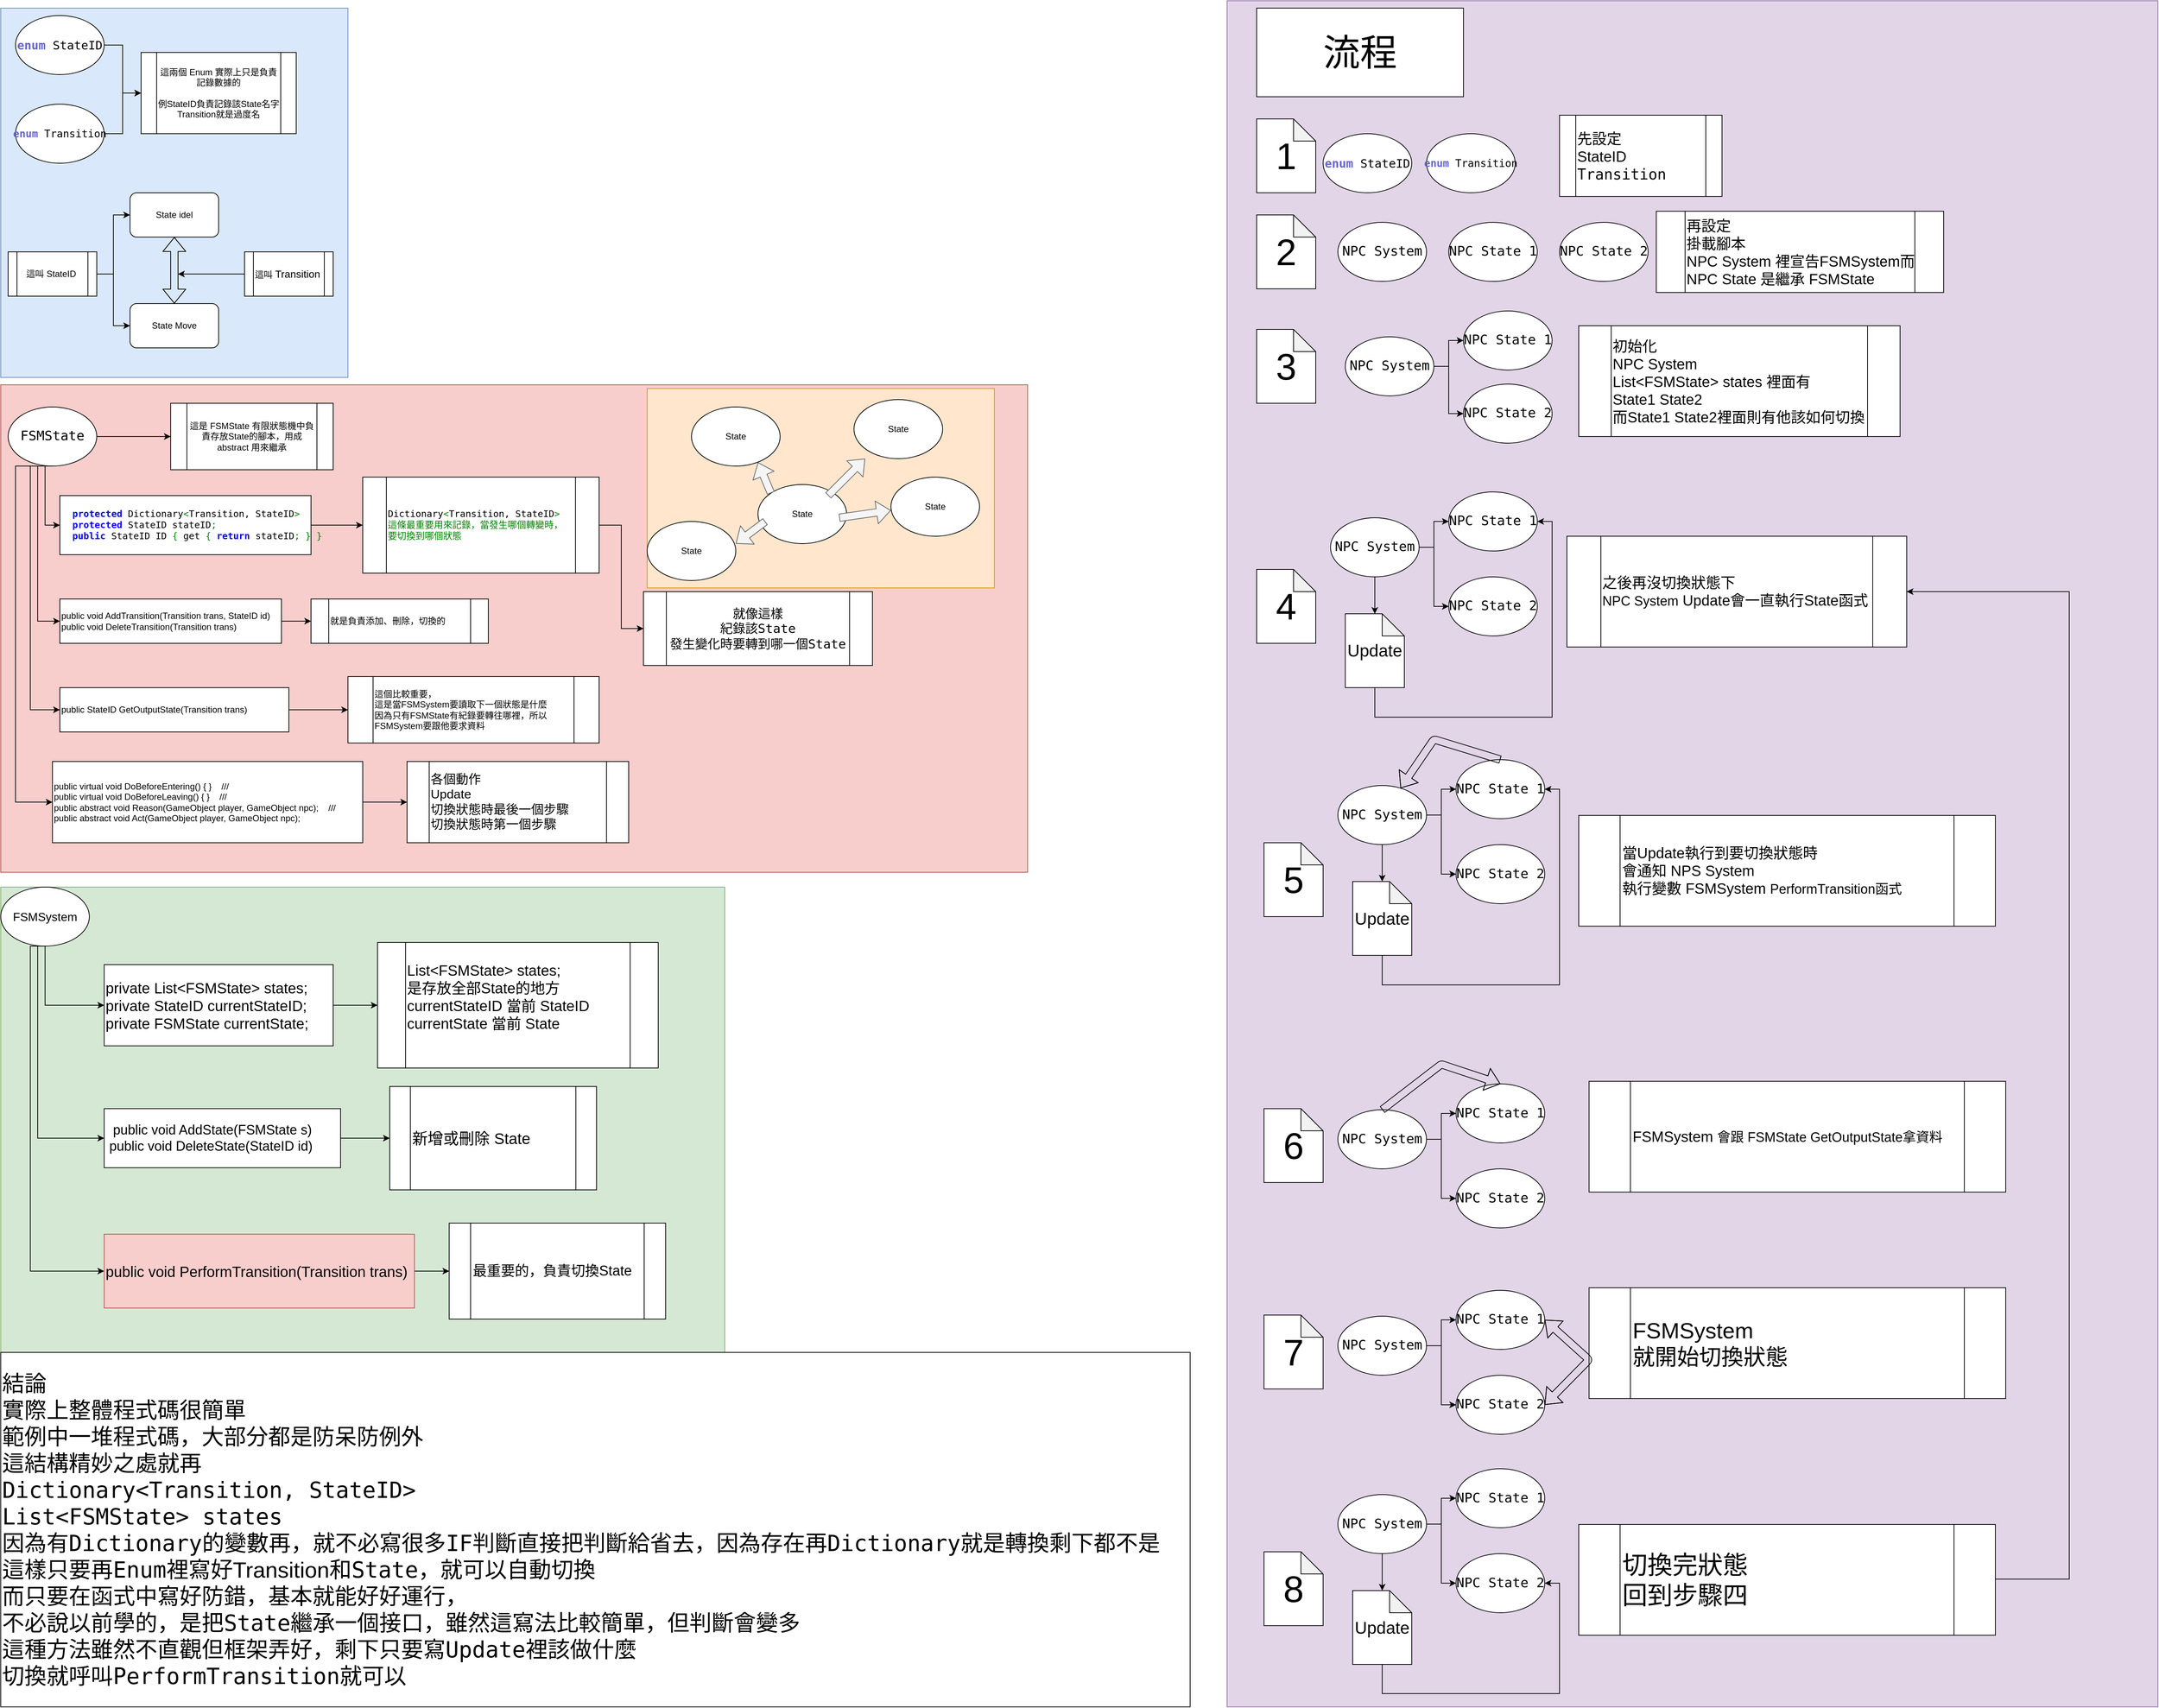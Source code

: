 <mxfile version="10.9.8" type="device"><diagram id="jbn9RrR5aguNaY04H3-D" name="第1頁"><mxGraphModel dx="1692" dy="1116" grid="1" gridSize="10" guides="1" tooltips="1" connect="1" arrows="1" fold="1" page="1" pageScale="1" pageWidth="827" pageHeight="1169" math="0" shadow="0"><root><mxCell id="0"/><mxCell id="1" parent="0"/><mxCell id="qD9qaf1C14aDk8EgQYct-178" value="" style="rounded=0;whiteSpace=wrap;html=1;align=left;fillColor=#e1d5e7;strokeColor=#9673a6;" vertex="1" parent="1"><mxGeometry x="1680" y="10" width="1260" height="2310" as="geometry"/></mxCell><mxCell id="qD9qaf1C14aDk8EgQYct-83" value="" style="rounded=0;whiteSpace=wrap;html=1;align=left;fillColor=#d5e8d4;strokeColor=#82b366;" vertex="1" parent="1"><mxGeometry x="20" y="1210" width="980" height="630" as="geometry"/></mxCell><mxCell id="qD9qaf1C14aDk8EgQYct-67" value="" style="rounded=0;whiteSpace=wrap;html=1;align=left;fillColor=#f8cecc;strokeColor=#b85450;" vertex="1" parent="1"><mxGeometry x="20" y="530" width="1390" height="660" as="geometry"/></mxCell><mxCell id="qD9qaf1C14aDk8EgQYct-40" value="" style="rounded=0;whiteSpace=wrap;html=1;align=left;fillColor=#ffe6cc;strokeColor=#d79b00;" vertex="1" parent="1"><mxGeometry x="895" y="535" width="470" height="270" as="geometry"/></mxCell><mxCell id="qD9qaf1C14aDk8EgQYct-23" value="" style="rounded=0;whiteSpace=wrap;html=1;fillColor=#dae8fc;strokeColor=#6c8ebf;" vertex="1" parent="1"><mxGeometry x="20" y="20" width="470" height="500" as="geometry"/></mxCell><mxCell id="qD9qaf1C14aDk8EgQYct-7" style="edgeStyle=orthogonalEdgeStyle;rounded=0;orthogonalLoop=1;jettySize=auto;html=1;entryX=0;entryY=0.5;entryDx=0;entryDy=0;" edge="1" parent="1" source="qD9qaf1C14aDk8EgQYct-2" target="qD9qaf1C14aDk8EgQYct-6"><mxGeometry relative="1" as="geometry"/></mxCell><mxCell id="qD9qaf1C14aDk8EgQYct-2" value="&lt;pre class=&quot;de1&quot; style=&quot;font-stretch: normal ; font-size: 16px ; line-height: 1.2em ; padding: 0px ; border: 0px none white ; background: none ; margin-top: 0px ; margin-bottom: 0px ; vertical-align: top&quot;&gt;&lt;span class=&quot;kw4&quot; style=&quot;color: rgb(102 , 102 , 204) ; font-weight: bold&quot;&gt;enum&lt;/span&gt; StateID&lt;/pre&gt;" style="ellipse;whiteSpace=wrap;html=1;" vertex="1" parent="1"><mxGeometry x="40" y="30" width="120" height="80" as="geometry"/></mxCell><mxCell id="qD9qaf1C14aDk8EgQYct-8" style="edgeStyle=orthogonalEdgeStyle;rounded=0;orthogonalLoop=1;jettySize=auto;html=1;exitX=1;exitY=0.5;exitDx=0;exitDy=0;" edge="1" parent="1" source="qD9qaf1C14aDk8EgQYct-5" target="qD9qaf1C14aDk8EgQYct-6"><mxGeometry relative="1" as="geometry"/></mxCell><mxCell id="qD9qaf1C14aDk8EgQYct-5" value="&lt;pre class=&quot;de1&quot; style=&quot;font-stretch: normal ; font-size: 14px ; line-height: 1.2em ; padding: 0px ; border: 0px none white ; background: none ; margin-top: 0px ; margin-bottom: 0px ; vertical-align: top&quot;&gt;&lt;span class=&quot;kw4&quot; style=&quot;color: rgb(102 , 102 , 204) ; font-weight: bold&quot;&gt;enum&lt;/span&gt; Transition&lt;/pre&gt;" style="ellipse;whiteSpace=wrap;html=1;" vertex="1" parent="1"><mxGeometry x="40" y="150" width="120" height="80" as="geometry"/></mxCell><mxCell id="qD9qaf1C14aDk8EgQYct-6" value="&lt;p style=&quot;margin: 0px&quot;&gt;這兩個 Enum 實際上只是負責記錄數據的&lt;/p&gt;&lt;br/&gt;&lt;p style=&quot;margin: 0px&quot;&gt;例StateID負責記錄該State名字 Transition就是過度名&lt;/p&gt;" style="shape=process;whiteSpace=wrap;html=1;backgroundOutline=1;" vertex="1" parent="1"><mxGeometry x="210" y="80" width="210" height="110" as="geometry"/></mxCell><mxCell id="qD9qaf1C14aDk8EgQYct-10" value="State idel" style="rounded=1;whiteSpace=wrap;html=1;" vertex="1" parent="1"><mxGeometry x="195" y="270" width="120" height="60" as="geometry"/></mxCell><mxCell id="qD9qaf1C14aDk8EgQYct-11" value="State Move" style="rounded=1;whiteSpace=wrap;html=1;" vertex="1" parent="1"><mxGeometry x="195" y="420" width="120" height="60" as="geometry"/></mxCell><mxCell id="qD9qaf1C14aDk8EgQYct-17" style="edgeStyle=orthogonalEdgeStyle;rounded=0;orthogonalLoop=1;jettySize=auto;html=1;exitX=1;exitY=0.5;exitDx=0;exitDy=0;entryX=0;entryY=0.5;entryDx=0;entryDy=0;" edge="1" parent="1" source="qD9qaf1C14aDk8EgQYct-14" target="qD9qaf1C14aDk8EgQYct-10"><mxGeometry relative="1" as="geometry"/></mxCell><mxCell id="qD9qaf1C14aDk8EgQYct-18" style="edgeStyle=orthogonalEdgeStyle;rounded=0;orthogonalLoop=1;jettySize=auto;html=1;exitX=1;exitY=0.5;exitDx=0;exitDy=0;entryX=0;entryY=0.5;entryDx=0;entryDy=0;" edge="1" parent="1" source="qD9qaf1C14aDk8EgQYct-14" target="qD9qaf1C14aDk8EgQYct-11"><mxGeometry relative="1" as="geometry"/></mxCell><mxCell id="qD9qaf1C14aDk8EgQYct-14" value="這叫 StateID&amp;nbsp;" style="shape=process;whiteSpace=wrap;html=1;backgroundOutline=1;" vertex="1" parent="1"><mxGeometry x="30" y="350" width="120" height="60" as="geometry"/></mxCell><mxCell id="qD9qaf1C14aDk8EgQYct-15" value="" style="shape=flexArrow;endArrow=classic;startArrow=classic;html=1;entryX=0.5;entryY=1;entryDx=0;entryDy=0;" edge="1" parent="1" source="qD9qaf1C14aDk8EgQYct-11" target="qD9qaf1C14aDk8EgQYct-10"><mxGeometry width="50" height="50" relative="1" as="geometry"><mxPoint x="40" y="550" as="sourcePoint"/><mxPoint x="90" y="500" as="targetPoint"/></mxGeometry></mxCell><mxCell id="qD9qaf1C14aDk8EgQYct-20" style="edgeStyle=orthogonalEdgeStyle;rounded=0;orthogonalLoop=1;jettySize=auto;html=1;exitX=0;exitY=0.5;exitDx=0;exitDy=0;" edge="1" parent="1" source="qD9qaf1C14aDk8EgQYct-19"><mxGeometry relative="1" as="geometry"><mxPoint x="260" y="380" as="targetPoint"/></mxGeometry></mxCell><mxCell id="qD9qaf1C14aDk8EgQYct-19" value="這叫&amp;nbsp;&lt;span style=&quot;font-size: 14px&quot;&gt;Transition&lt;/span&gt;&lt;span&gt;&amp;nbsp;&lt;/span&gt;" style="shape=process;whiteSpace=wrap;html=1;backgroundOutline=1;" vertex="1" parent="1"><mxGeometry x="350" y="350" width="120" height="60" as="geometry"/></mxCell><mxCell id="qD9qaf1C14aDk8EgQYct-25" style="edgeStyle=orthogonalEdgeStyle;rounded=0;orthogonalLoop=1;jettySize=auto;html=1;exitX=1;exitY=0.5;exitDx=0;exitDy=0;entryX=0;entryY=0.5;entryDx=0;entryDy=0;" edge="1" parent="1" source="qD9qaf1C14aDk8EgQYct-22" target="qD9qaf1C14aDk8EgQYct-24"><mxGeometry relative="1" as="geometry"/></mxCell><mxCell id="qD9qaf1C14aDk8EgQYct-29" style="edgeStyle=orthogonalEdgeStyle;rounded=0;orthogonalLoop=1;jettySize=auto;html=1;exitX=0.5;exitY=1;exitDx=0;exitDy=0;entryX=0;entryY=0.5;entryDx=0;entryDy=0;" edge="1" parent="1" source="qD9qaf1C14aDk8EgQYct-22" target="qD9qaf1C14aDk8EgQYct-27"><mxGeometry relative="1" as="geometry"><Array as="points"><mxPoint x="80" y="640"/><mxPoint x="80" y="720"/></Array></mxGeometry></mxCell><mxCell id="qD9qaf1C14aDk8EgQYct-52" style="edgeStyle=orthogonalEdgeStyle;rounded=0;orthogonalLoop=1;jettySize=auto;html=1;exitX=0.5;exitY=1;exitDx=0;exitDy=0;entryX=0;entryY=0.5;entryDx=0;entryDy=0;" edge="1" parent="1" source="qD9qaf1C14aDk8EgQYct-22" target="qD9qaf1C14aDk8EgQYct-51"><mxGeometry relative="1" as="geometry"><Array as="points"><mxPoint x="70" y="640"/><mxPoint x="70" y="850"/></Array></mxGeometry></mxCell><mxCell id="qD9qaf1C14aDk8EgQYct-56" style="edgeStyle=orthogonalEdgeStyle;rounded=0;orthogonalLoop=1;jettySize=auto;html=1;exitX=0.5;exitY=1;exitDx=0;exitDy=0;entryX=0;entryY=0.5;entryDx=0;entryDy=0;" edge="1" parent="1" source="qD9qaf1C14aDk8EgQYct-22" target="qD9qaf1C14aDk8EgQYct-55"><mxGeometry relative="1" as="geometry"><Array as="points"><mxPoint x="60" y="640"/><mxPoint x="60" y="970"/></Array></mxGeometry></mxCell><mxCell id="qD9qaf1C14aDk8EgQYct-60" style="edgeStyle=orthogonalEdgeStyle;rounded=0;orthogonalLoop=1;jettySize=auto;html=1;exitX=0.5;exitY=1;exitDx=0;exitDy=0;entryX=0;entryY=0.5;entryDx=0;entryDy=0;" edge="1" parent="1" source="qD9qaf1C14aDk8EgQYct-22" target="qD9qaf1C14aDk8EgQYct-59"><mxGeometry relative="1" as="geometry"><Array as="points"><mxPoint x="40" y="640"/><mxPoint x="40" y="1095"/></Array></mxGeometry></mxCell><mxCell id="qD9qaf1C14aDk8EgQYct-22" value="&lt;pre class=&quot;de1&quot; style=&quot;font-stretch: normal ; line-height: 1.2em ; padding: 0px ; border: 0px none white ; background: none ; margin-top: 0px ; margin-bottom: 0px ; vertical-align: top&quot;&gt;&lt;font style=&quot;font-size: 18px&quot;&gt;FSMState&lt;/font&gt;&lt;/pre&gt;" style="ellipse;whiteSpace=wrap;html=1;" vertex="1" parent="1"><mxGeometry x="30" y="560" width="120" height="80" as="geometry"/></mxCell><mxCell id="qD9qaf1C14aDk8EgQYct-24" value="這是 FSMState 有限狀態機中負責存放State的腳本，用成abstract 用來繼承" style="shape=process;whiteSpace=wrap;html=1;backgroundOutline=1;" vertex="1" parent="1"><mxGeometry x="250" y="555" width="220" height="90" as="geometry"/></mxCell><mxCell id="qD9qaf1C14aDk8EgQYct-33" style="edgeStyle=orthogonalEdgeStyle;rounded=0;orthogonalLoop=1;jettySize=auto;html=1;exitX=1;exitY=0.5;exitDx=0;exitDy=0;entryX=0;entryY=0.5;entryDx=0;entryDy=0;" edge="1" parent="1" source="qD9qaf1C14aDk8EgQYct-27" target="qD9qaf1C14aDk8EgQYct-32"><mxGeometry relative="1" as="geometry"/></mxCell><mxCell id="qD9qaf1C14aDk8EgQYct-27" value="&lt;pre class=&quot;de1&quot; style=&quot;font-stretch: normal ; font-size: 12.48px ; line-height: 1.2em ; padding: 0px ; border: 0px none white ; background: none ; margin-top: 0px ; margin-bottom: 0px ; vertical-align: top&quot;&gt;  &lt;span class=&quot;kw1&quot; style=&quot;color: rgb(6 , 0 , 255) ; font-weight: bold&quot;&gt;protected&lt;/span&gt; Dictionary&lt;span class=&quot;sy0&quot; style=&quot;color: rgb(0 , 128 , 0)&quot;&gt;&amp;lt;&lt;/span&gt;Transition, StateID&lt;span class=&quot;sy0&quot; style=&quot;color: rgb(0 , 128 , 0)&quot;&gt;&amp;gt;&lt;/span&gt;&lt;br&gt;  &lt;span class=&quot;kw1&quot; style=&quot;color: rgb(6 , 0 , 255) ; font-weight: bold&quot;&gt;protected&lt;/span&gt; StateID stateID&lt;span class=&quot;sy0&quot; style=&quot;color: rgb(0 , 128 , 0)&quot;&gt;;&lt;/span&gt;&lt;br&gt;  &lt;span class=&quot;kw1&quot; style=&quot;color: rgb(6 , 0 , 255) ; font-weight: bold&quot;&gt;public&lt;/span&gt; StateID ID &lt;span class=&quot;br0&quot; style=&quot;color: rgb(0 , 128 , 0)&quot;&gt;{&lt;/span&gt; get &lt;span class=&quot;br0&quot; style=&quot;color: rgb(0 , 128 , 0)&quot;&gt;{&lt;/span&gt; &lt;span class=&quot;kw1&quot; style=&quot;color: rgb(6 , 0 , 255) ; font-weight: bold&quot;&gt;return&lt;/span&gt; stateID&lt;span class=&quot;sy0&quot; style=&quot;color: rgb(0 , 128 , 0)&quot;&gt;;&lt;/span&gt; &lt;span class=&quot;br0&quot; style=&quot;color: rgb(0 , 128 , 0)&quot;&gt;}&lt;/span&gt; &lt;span class=&quot;br0&quot; style=&quot;color: rgb(0 , 128 , 0)&quot;&gt;}&lt;/span&gt;&lt;/pre&gt;" style="rounded=0;whiteSpace=wrap;html=1;align=left;" vertex="1" parent="1"><mxGeometry x="100" y="680" width="340" height="80" as="geometry"/></mxCell><mxCell id="qD9qaf1C14aDk8EgQYct-43" style="edgeStyle=orthogonalEdgeStyle;rounded=0;orthogonalLoop=1;jettySize=auto;html=1;exitX=1;exitY=0.5;exitDx=0;exitDy=0;entryX=0;entryY=0.5;entryDx=0;entryDy=0;" edge="1" parent="1" source="qD9qaf1C14aDk8EgQYct-32" target="qD9qaf1C14aDk8EgQYct-46"><mxGeometry relative="1" as="geometry"/></mxCell><mxCell id="qD9qaf1C14aDk8EgQYct-32" value="&lt;pre class=&quot;de1&quot; style=&quot;background: none ; font-stretch: normal ; font-size: 12.48px ; line-height: 1.2em ; padding: 0px ; border: 0px none white ; margin-top: 0px ; margin-bottom: 0px ; vertical-align: top&quot;&gt;Dictionary&lt;span class=&quot;sy0&quot; style=&quot;color: rgb(0 , 128 , 0)&quot;&gt;&amp;lt;&lt;/span&gt;Transition, StateID&lt;span class=&quot;sy0&quot; style=&quot;color: rgb(0 , 128 , 0)&quot;&gt;&amp;gt;&lt;/span&gt;&lt;/pre&gt;&lt;pre class=&quot;de1&quot; style=&quot;background: none ; font-stretch: normal ; font-size: 12.48px ; line-height: 1.2em ; padding: 0px ; border: 0px none white ; margin-top: 0px ; margin-bottom: 0px ; vertical-align: top&quot;&gt;&lt;span class=&quot;sy0&quot; style=&quot;color: rgb(0 , 128 , 0)&quot;&gt;這條最重要用來記錄，當發生哪個轉變時，&lt;/span&gt;&lt;/pre&gt;&lt;pre class=&quot;de1&quot; style=&quot;background: none ; font-stretch: normal ; font-size: 12.48px ; line-height: 1.2em ; padding: 0px ; border: 0px none white ; margin-top: 0px ; margin-bottom: 0px ; vertical-align: top&quot;&gt;&lt;span class=&quot;sy0&quot; style=&quot;color: rgb(0 , 128 , 0)&quot;&gt;要切換到哪個狀態&lt;/span&gt;&lt;/pre&gt;" style="shape=process;whiteSpace=wrap;html=1;backgroundOutline=1;align=left;" vertex="1" parent="1"><mxGeometry x="510" y="655" width="320" height="130" as="geometry"/></mxCell><mxCell id="qD9qaf1C14aDk8EgQYct-34" value="State" style="ellipse;whiteSpace=wrap;html=1;align=center;" vertex="1" parent="1"><mxGeometry x="1045" y="665" width="120" height="80" as="geometry"/></mxCell><mxCell id="qD9qaf1C14aDk8EgQYct-35" value="" style="shape=flexArrow;endArrow=classic;html=1;fillColor=#f5f5f5;strokeColor=#666666;" edge="1" parent="1"><mxGeometry width="50" height="50" relative="1" as="geometry"><mxPoint x="1140" y="680" as="sourcePoint"/><mxPoint x="1190" y="630" as="targetPoint"/></mxGeometry></mxCell><mxCell id="qD9qaf1C14aDk8EgQYct-36" value="" style="shape=flexArrow;endArrow=classic;html=1;fillColor=#f5f5f5;strokeColor=#666666;" edge="1" parent="1"><mxGeometry width="50" height="50" relative="1" as="geometry"><mxPoint x="1155" y="710" as="sourcePoint"/><mxPoint x="1225" y="700" as="targetPoint"/></mxGeometry></mxCell><mxCell id="qD9qaf1C14aDk8EgQYct-38" value="" style="shape=flexArrow;endArrow=classic;html=1;exitX=0;exitY=0;exitDx=0;exitDy=0;fillColor=#f5f5f5;strokeColor=#666666;" edge="1" parent="1" source="qD9qaf1C14aDk8EgQYct-34"><mxGeometry width="50" height="50" relative="1" as="geometry"><mxPoint x="1185" y="649" as="sourcePoint"/><mxPoint x="1045" y="635" as="targetPoint"/></mxGeometry></mxCell><mxCell id="qD9qaf1C14aDk8EgQYct-39" value="" style="shape=flexArrow;endArrow=classic;html=1;fillColor=#f5f5f5;strokeColor=#666666;" edge="1" parent="1"><mxGeometry width="50" height="50" relative="1" as="geometry"><mxPoint x="1055" y="715" as="sourcePoint"/><mxPoint x="1015" y="745" as="targetPoint"/></mxGeometry></mxCell><mxCell id="qD9qaf1C14aDk8EgQYct-46" value="&lt;pre class=&quot;de1&quot; style=&quot;background: none ; font-stretch: normal ; font-size: 17px ; line-height: 1.2em ; padding: 0px ; border: 0px none white ; margin-top: 0px ; margin-bottom: 0px ; vertical-align: top&quot;&gt;就像這樣&lt;/pre&gt;&lt;pre class=&quot;de1&quot; style=&quot;background: none ; font-stretch: normal ; font-size: 17px ; line-height: 1.2em ; padding: 0px ; border: 0px none white ; margin-top: 0px ; margin-bottom: 0px ; vertical-align: top&quot;&gt;紀錄該State&lt;/pre&gt;&lt;pre class=&quot;de1&quot; style=&quot;background: none ; font-stretch: normal ; font-size: 17px ; line-height: 1.2em ; padding: 0px ; border: 0px none white ; margin-top: 0px ; margin-bottom: 0px ; vertical-align: top&quot;&gt;發生變化時要轉到哪一個State&lt;/pre&gt;" style="shape=process;whiteSpace=wrap;html=1;backgroundOutline=1;align=center;" vertex="1" parent="1"><mxGeometry x="890" y="810" width="310" height="100" as="geometry"/></mxCell><mxCell id="qD9qaf1C14aDk8EgQYct-54" style="edgeStyle=orthogonalEdgeStyle;rounded=0;orthogonalLoop=1;jettySize=auto;html=1;exitX=1;exitY=0.5;exitDx=0;exitDy=0;entryX=0;entryY=0.5;entryDx=0;entryDy=0;" edge="1" parent="1" source="qD9qaf1C14aDk8EgQYct-51" target="qD9qaf1C14aDk8EgQYct-53"><mxGeometry relative="1" as="geometry"/></mxCell><mxCell id="qD9qaf1C14aDk8EgQYct-51" value="public void AddTransition(Transition trans, StateID id)&lt;br&gt;&lt;span style=&quot;white-space: nowrap&quot;&gt;public void DeleteTransition(Transition trans)&lt;/span&gt;" style="rounded=0;whiteSpace=wrap;html=1;align=left;" vertex="1" parent="1"><mxGeometry x="100" y="820" width="300" height="60" as="geometry"/></mxCell><mxCell id="qD9qaf1C14aDk8EgQYct-53" value="就是負責添加、刪除，切換的" style="shape=process;whiteSpace=wrap;html=1;backgroundOutline=1;align=left;" vertex="1" parent="1"><mxGeometry x="440" y="820" width="240" height="60" as="geometry"/></mxCell><mxCell id="qD9qaf1C14aDk8EgQYct-58" style="edgeStyle=orthogonalEdgeStyle;rounded=0;orthogonalLoop=1;jettySize=auto;html=1;exitX=1;exitY=0.5;exitDx=0;exitDy=0;entryX=0;entryY=0.5;entryDx=0;entryDy=0;" edge="1" parent="1" source="qD9qaf1C14aDk8EgQYct-55" target="qD9qaf1C14aDk8EgQYct-57"><mxGeometry relative="1" as="geometry"/></mxCell><mxCell id="qD9qaf1C14aDk8EgQYct-55" value="public StateID GetOutputState(Transition trans)" style="rounded=0;whiteSpace=wrap;html=1;align=left;" vertex="1" parent="1"><mxGeometry x="100" y="940" width="310" height="60" as="geometry"/></mxCell><mxCell id="qD9qaf1C14aDk8EgQYct-57" value="這個比較重要，&lt;br&gt;這是當FSMSystem要讀取下一個狀態是什麼&lt;br&gt;因為只有FSMState有紀錄要轉往哪裡，所以FSMSystem要跟他要求資料" style="shape=process;whiteSpace=wrap;html=1;backgroundOutline=1;align=left;" vertex="1" parent="1"><mxGeometry x="490" y="925" width="340" height="90" as="geometry"/></mxCell><mxCell id="qD9qaf1C14aDk8EgQYct-62" style="edgeStyle=orthogonalEdgeStyle;rounded=0;orthogonalLoop=1;jettySize=auto;html=1;exitX=1;exitY=0.5;exitDx=0;exitDy=0;entryX=0;entryY=0.5;entryDx=0;entryDy=0;" edge="1" parent="1" source="qD9qaf1C14aDk8EgQYct-59" target="qD9qaf1C14aDk8EgQYct-61"><mxGeometry relative="1" as="geometry"/></mxCell><mxCell id="qD9qaf1C14aDk8EgQYct-59" value="public virtual void DoBeforeEntering() { }&amp;nbsp; &amp;nbsp; ///&lt;br&gt;public virtual void DoBeforeLeaving() { }&amp;nbsp; &amp;nbsp; ///&lt;br&gt;public abstract void Reason(GameObject player, GameObject npc);&amp;nbsp; &amp;nbsp; ///&lt;br&gt;public abstract void Act(GameObject player, GameObject npc);" style="rounded=0;whiteSpace=wrap;html=1;align=left;" vertex="1" parent="1"><mxGeometry x="90" y="1040" width="420" height="110" as="geometry"/></mxCell><mxCell id="qD9qaf1C14aDk8EgQYct-61" value="&lt;font style=&quot;font-size: 17px&quot;&gt;各個動作&lt;br&gt;Update&lt;br&gt;切換狀態時最後一個步驟&lt;br&gt;切換狀態時第一個步驟&lt;/font&gt;" style="shape=process;whiteSpace=wrap;html=1;backgroundOutline=1;align=left;" vertex="1" parent="1"><mxGeometry x="570" y="1040" width="300" height="110" as="geometry"/></mxCell><mxCell id="qD9qaf1C14aDk8EgQYct-63" value="State" style="ellipse;whiteSpace=wrap;html=1;align=center;" vertex="1" parent="1"><mxGeometry x="1225" y="655" width="120" height="80" as="geometry"/></mxCell><mxCell id="qD9qaf1C14aDk8EgQYct-64" value="State" style="ellipse;whiteSpace=wrap;html=1;align=center;" vertex="1" parent="1"><mxGeometry x="1175" y="550" width="120" height="80" as="geometry"/></mxCell><mxCell id="qD9qaf1C14aDk8EgQYct-65" value="State" style="ellipse;whiteSpace=wrap;html=1;align=center;" vertex="1" parent="1"><mxGeometry x="955" y="560" width="120" height="80" as="geometry"/></mxCell><mxCell id="qD9qaf1C14aDk8EgQYct-66" value="State" style="ellipse;whiteSpace=wrap;html=1;align=center;" vertex="1" parent="1"><mxGeometry x="895" y="715" width="120" height="80" as="geometry"/></mxCell><mxCell id="qD9qaf1C14aDk8EgQYct-71" style="edgeStyle=orthogonalEdgeStyle;rounded=0;orthogonalLoop=1;jettySize=auto;html=1;exitX=0.5;exitY=1;exitDx=0;exitDy=0;entryX=0;entryY=0.5;entryDx=0;entryDy=0;" edge="1" parent="1" source="qD9qaf1C14aDk8EgQYct-69" target="qD9qaf1C14aDk8EgQYct-70"><mxGeometry relative="1" as="geometry"/></mxCell><mxCell id="qD9qaf1C14aDk8EgQYct-75" style="edgeStyle=orthogonalEdgeStyle;rounded=0;orthogonalLoop=1;jettySize=auto;html=1;exitX=0.5;exitY=1;exitDx=0;exitDy=0;entryX=0;entryY=0.5;entryDx=0;entryDy=0;" edge="1" parent="1" source="qD9qaf1C14aDk8EgQYct-69" target="qD9qaf1C14aDk8EgQYct-74"><mxGeometry relative="1" as="geometry"><Array as="points"><mxPoint x="70" y="1290"/><mxPoint x="70" y="1550"/></Array></mxGeometry></mxCell><mxCell id="qD9qaf1C14aDk8EgQYct-79" style="edgeStyle=orthogonalEdgeStyle;rounded=0;orthogonalLoop=1;jettySize=auto;html=1;exitX=0.5;exitY=1;exitDx=0;exitDy=0;entryX=0;entryY=0.5;entryDx=0;entryDy=0;" edge="1" parent="1" source="qD9qaf1C14aDk8EgQYct-69" target="qD9qaf1C14aDk8EgQYct-78"><mxGeometry relative="1" as="geometry"><Array as="points"><mxPoint x="60" y="1290"/><mxPoint x="60" y="1730"/></Array></mxGeometry></mxCell><mxCell id="qD9qaf1C14aDk8EgQYct-69" value="&lt;font style=&quot;font-size: 16px&quot;&gt;FSMSystem&lt;/font&gt;" style="ellipse;whiteSpace=wrap;html=1;align=center;" vertex="1" parent="1"><mxGeometry x="20" y="1210" width="120" height="80" as="geometry"/></mxCell><mxCell id="qD9qaf1C14aDk8EgQYct-73" style="edgeStyle=orthogonalEdgeStyle;rounded=0;orthogonalLoop=1;jettySize=auto;html=1;exitX=1;exitY=0.5;exitDx=0;exitDy=0;entryX=0;entryY=0.5;entryDx=0;entryDy=0;" edge="1" parent="1" source="qD9qaf1C14aDk8EgQYct-70" target="qD9qaf1C14aDk8EgQYct-72"><mxGeometry relative="1" as="geometry"/></mxCell><mxCell id="qD9qaf1C14aDk8EgQYct-70" value="&lt;div style=&quot;font-size: 20px&quot;&gt;&lt;font style=&quot;font-size: 20px&quot;&gt;private List&amp;lt;FSMState&amp;gt; states;&lt;/font&gt;&lt;/div&gt;&lt;div style=&quot;font-size: 20px&quot;&gt;&lt;font style=&quot;font-size: 20px&quot;&gt;&lt;span&gt;private StateID currentStateID;&lt;/span&gt;&lt;br&gt;&lt;/font&gt;&lt;/div&gt;&lt;div style=&quot;font-size: 20px&quot;&gt;&lt;font style=&quot;font-size: 20px&quot;&gt;private FSMState currentState;&lt;/font&gt;&lt;/div&gt;" style="rounded=0;whiteSpace=wrap;html=1;align=left;" vertex="1" parent="1"><mxGeometry x="160" y="1315" width="310" height="110" as="geometry"/></mxCell><mxCell id="qD9qaf1C14aDk8EgQYct-72" value="&lt;span style=&quot;font-size: 20px ; white-space: normal&quot;&gt;List&amp;lt;FSMState&amp;gt; states;&lt;br&gt;是存放全部State的地方&lt;br&gt;&lt;/span&gt;&lt;span style=&quot;font-size: 20px&quot;&gt;currentStateID 當前 StateID&lt;br&gt;&lt;/span&gt;&lt;span style=&quot;font-size: 20px&quot;&gt;currentState 當前 State&lt;/span&gt;&lt;span style=&quot;font-size: 20px ; white-space: normal&quot;&gt;&lt;br&gt;&lt;br&gt;&lt;/span&gt;" style="shape=process;whiteSpace=wrap;html=1;backgroundOutline=1;align=left;" vertex="1" parent="1"><mxGeometry x="530" y="1285" width="380" height="170" as="geometry"/></mxCell><mxCell id="qD9qaf1C14aDk8EgQYct-77" style="edgeStyle=orthogonalEdgeStyle;rounded=0;orthogonalLoop=1;jettySize=auto;html=1;exitX=1;exitY=0.5;exitDx=0;exitDy=0;entryX=0;entryY=0.5;entryDx=0;entryDy=0;" edge="1" parent="1" source="qD9qaf1C14aDk8EgQYct-74" target="qD9qaf1C14aDk8EgQYct-76"><mxGeometry relative="1" as="geometry"/></mxCell><mxCell id="qD9qaf1C14aDk8EgQYct-74" value="&lt;font style=&quot;font-size: 18px&quot;&gt;&amp;nbsp; public void AddState(FSMState s)&lt;br&gt;&amp;nbsp;public void DeleteState(StateID id)&lt;/font&gt;" style="rounded=0;whiteSpace=wrap;html=1;align=left;" vertex="1" parent="1"><mxGeometry x="160" y="1510" width="320" height="80" as="geometry"/></mxCell><mxCell id="qD9qaf1C14aDk8EgQYct-76" value="&lt;font style=&quot;font-size: 21px&quot;&gt;新增或刪除 State&lt;/font&gt;" style="shape=process;whiteSpace=wrap;html=1;backgroundOutline=1;align=left;" vertex="1" parent="1"><mxGeometry x="546.5" y="1480" width="280" height="140" as="geometry"/></mxCell><mxCell id="qD9qaf1C14aDk8EgQYct-81" style="edgeStyle=orthogonalEdgeStyle;rounded=0;orthogonalLoop=1;jettySize=auto;html=1;exitX=1;exitY=0.5;exitDx=0;exitDy=0;entryX=0;entryY=0.5;entryDx=0;entryDy=0;" edge="1" parent="1" source="qD9qaf1C14aDk8EgQYct-78" target="qD9qaf1C14aDk8EgQYct-80"><mxGeometry relative="1" as="geometry"/></mxCell><mxCell id="qD9qaf1C14aDk8EgQYct-78" value="&lt;font style=&quot;font-size: 20px&quot;&gt;public void PerformTransition(Transition trans)&lt;/font&gt;" style="rounded=0;whiteSpace=wrap;html=1;align=left;fillColor=#f8cecc;strokeColor=#b85450;" vertex="1" parent="1"><mxGeometry x="160" y="1680" width="420" height="100" as="geometry"/></mxCell><mxCell id="qD9qaf1C14aDk8EgQYct-80" value="&lt;font style=&quot;font-size: 19px&quot;&gt;最重要的，負責切換State&lt;/font&gt;" style="shape=process;whiteSpace=wrap;html=1;backgroundOutline=1;align=left;" vertex="1" parent="1"><mxGeometry x="627" y="1665" width="293" height="130" as="geometry"/></mxCell><mxCell id="qD9qaf1C14aDk8EgQYct-84" value="&lt;font style=&quot;font-size: 50px&quot;&gt;流程&lt;/font&gt;" style="rounded=0;whiteSpace=wrap;html=1;align=center;" vertex="1" parent="1"><mxGeometry x="1720" y="20" width="280" height="120" as="geometry"/></mxCell><mxCell id="qD9qaf1C14aDk8EgQYct-85" value="&lt;pre class=&quot;de1&quot; style=&quot;font-stretch: normal ; font-size: 16px ; line-height: 1.2em ; padding: 0px ; border: 0px none white ; background: none ; margin-top: 0px ; margin-bottom: 0px ; vertical-align: top&quot;&gt;&lt;span class=&quot;kw4&quot; style=&quot;color: rgb(102 , 102 , 204) ; font-weight: bold&quot;&gt;enum&lt;/span&gt; StateID&lt;/pre&gt;" style="ellipse;whiteSpace=wrap;html=1;" vertex="1" parent="1"><mxGeometry x="1810" y="190" width="120" height="80" as="geometry"/></mxCell><mxCell id="qD9qaf1C14aDk8EgQYct-86" value="&lt;pre class=&quot;de1&quot; style=&quot;font-stretch: normal ; font-size: 14px ; line-height: 1.2em ; padding: 0px ; border: 0px none white ; background: none ; margin-top: 0px ; margin-bottom: 0px ; vertical-align: top&quot;&gt;&lt;span class=&quot;kw4&quot; style=&quot;color: rgb(102 , 102 , 204) ; font-weight: bold&quot;&gt;enum&lt;/span&gt; Transition&lt;/pre&gt;" style="ellipse;whiteSpace=wrap;html=1;" vertex="1" parent="1"><mxGeometry x="1950" y="190" width="120" height="80" as="geometry"/></mxCell><mxCell id="qD9qaf1C14aDk8EgQYct-87" value="&lt;font style=&quot;font-size: 50px&quot;&gt;1&lt;/font&gt;" style="shape=note;whiteSpace=wrap;html=1;backgroundOutline=1;darkOpacity=0.05;align=center;" vertex="1" parent="1"><mxGeometry x="1720" y="170" width="80" height="100" as="geometry"/></mxCell><mxCell id="qD9qaf1C14aDk8EgQYct-88" value="&lt;font style=&quot;font-size: 20px&quot;&gt;先設定&lt;br&gt;&lt;span style=&quot;text-align: center&quot;&gt;StateID&lt;/span&gt;&lt;br&gt;&lt;/font&gt;&lt;pre class=&quot;de1&quot; style=&quot;text-align: center ; background: none ; font-stretch: normal ; line-height: 1.2em ; padding: 0px ; border: 0px none white ; margin-top: 0px ; margin-bottom: 0px ; vertical-align: top ; font-size: 20px&quot;&gt;&lt;pre class=&quot;de1&quot; style=&quot;background: none ; font-stretch: normal ; line-height: 1.2em ; padding: 0px ; border: 0px none white ; margin-top: 0px ; margin-bottom: 0px ; vertical-align: top&quot;&gt;&lt;font style=&quot;font-size: 20px&quot;&gt;Transition&lt;/font&gt;&lt;/pre&gt;&lt;/pre&gt;" style="shape=process;whiteSpace=wrap;html=1;backgroundOutline=1;align=left;" vertex="1" parent="1"><mxGeometry x="2130" y="165" width="220" height="110" as="geometry"/></mxCell><mxCell id="qD9qaf1C14aDk8EgQYct-89" value="&lt;font style=&quot;font-size: 50px&quot;&gt;2&lt;/font&gt;" style="shape=note;whiteSpace=wrap;html=1;backgroundOutline=1;darkOpacity=0.05;align=center;" vertex="1" parent="1"><mxGeometry x="1720" y="300" width="80" height="100" as="geometry"/></mxCell><mxCell id="qD9qaf1C14aDk8EgQYct-90" value="&lt;pre class=&quot;de1&quot; style=&quot;font-stretch: normal ; line-height: 1.2em ; padding: 0px ; border: 0px none white ; background: none ; margin-top: 0px ; margin-bottom: 0px ; vertical-align: top&quot;&gt;&lt;font style=&quot;font-size: 18px&quot;&gt;NPC System&lt;/font&gt;&lt;/pre&gt;" style="ellipse;whiteSpace=wrap;html=1;" vertex="1" parent="1"><mxGeometry x="1830" y="310" width="120" height="80" as="geometry"/></mxCell><mxCell id="qD9qaf1C14aDk8EgQYct-91" value="&lt;pre class=&quot;de1&quot; style=&quot;font-stretch: normal ; line-height: 1.2em ; padding: 0px ; border: 0px none white ; background: none ; margin-top: 0px ; margin-bottom: 0px ; vertical-align: top&quot;&gt;&lt;font style=&quot;font-size: 18px&quot;&gt;NPC State 1&lt;/font&gt;&lt;/pre&gt;" style="ellipse;whiteSpace=wrap;html=1;" vertex="1" parent="1"><mxGeometry x="1980" y="310" width="120" height="80" as="geometry"/></mxCell><mxCell id="qD9qaf1C14aDk8EgQYct-92" value="&lt;pre class=&quot;de1&quot; style=&quot;font-stretch: normal ; line-height: 1.2em ; padding: 0px ; border: 0px none white ; background: none ; margin-top: 0px ; margin-bottom: 0px ; vertical-align: top&quot;&gt;&lt;font style=&quot;font-size: 18px&quot;&gt;NPC State 2&lt;/font&gt;&lt;/pre&gt;" style="ellipse;whiteSpace=wrap;html=1;" vertex="1" parent="1"><mxGeometry x="2130" y="310" width="120" height="80" as="geometry"/></mxCell><mxCell id="qD9qaf1C14aDk8EgQYct-93" value="&lt;font style=&quot;font-size: 20px&quot;&gt;再設定&lt;br&gt;&lt;span&gt;掛載腳本&lt;/span&gt;&lt;br&gt;&lt;div&gt;&lt;span&gt;NPC System 裡宣告FSMSystem&lt;/span&gt;&lt;span&gt;而NPC State 是繼承 FSMState&lt;/span&gt;&lt;/div&gt;&lt;/font&gt;" style="shape=process;whiteSpace=wrap;html=1;backgroundOutline=1;align=left;" vertex="1" parent="1"><mxGeometry x="2261" y="295" width="389" height="110" as="geometry"/></mxCell><mxCell id="qD9qaf1C14aDk8EgQYct-94" value="&lt;font style=&quot;font-size: 50px&quot;&gt;3&lt;/font&gt;" style="shape=note;whiteSpace=wrap;html=1;backgroundOutline=1;darkOpacity=0.05;align=center;" vertex="1" parent="1"><mxGeometry x="1720" y="455" width="80" height="100" as="geometry"/></mxCell><mxCell id="qD9qaf1C14aDk8EgQYct-98" style="edgeStyle=orthogonalEdgeStyle;rounded=0;orthogonalLoop=1;jettySize=auto;html=1;exitX=1;exitY=0.5;exitDx=0;exitDy=0;entryX=0;entryY=0.5;entryDx=0;entryDy=0;" edge="1" parent="1" source="qD9qaf1C14aDk8EgQYct-95" target="qD9qaf1C14aDk8EgQYct-96"><mxGeometry relative="1" as="geometry"/></mxCell><mxCell id="qD9qaf1C14aDk8EgQYct-99" style="edgeStyle=orthogonalEdgeStyle;rounded=0;orthogonalLoop=1;jettySize=auto;html=1;exitX=1;exitY=0.5;exitDx=0;exitDy=0;entryX=0;entryY=0.5;entryDx=0;entryDy=0;" edge="1" parent="1" source="qD9qaf1C14aDk8EgQYct-95" target="qD9qaf1C14aDk8EgQYct-97"><mxGeometry relative="1" as="geometry"/></mxCell><mxCell id="qD9qaf1C14aDk8EgQYct-95" value="&lt;pre class=&quot;de1&quot; style=&quot;font-stretch: normal ; line-height: 1.2em ; padding: 0px ; border: 0px none white ; background: none ; margin-top: 0px ; margin-bottom: 0px ; vertical-align: top&quot;&gt;&lt;font style=&quot;font-size: 18px&quot;&gt;NPC System&lt;/font&gt;&lt;/pre&gt;" style="ellipse;whiteSpace=wrap;html=1;" vertex="1" parent="1"><mxGeometry x="1840" y="465" width="120" height="80" as="geometry"/></mxCell><mxCell id="qD9qaf1C14aDk8EgQYct-96" value="&lt;pre class=&quot;de1&quot; style=&quot;font-stretch: normal ; line-height: 1.2em ; padding: 0px ; border: 0px none white ; background: none ; margin-top: 0px ; margin-bottom: 0px ; vertical-align: top&quot;&gt;&lt;font style=&quot;font-size: 18px&quot;&gt;NPC State 1&lt;/font&gt;&lt;/pre&gt;" style="ellipse;whiteSpace=wrap;html=1;" vertex="1" parent="1"><mxGeometry x="2000" y="430" width="120" height="80" as="geometry"/></mxCell><mxCell id="qD9qaf1C14aDk8EgQYct-97" value="&lt;pre class=&quot;de1&quot; style=&quot;font-stretch: normal ; line-height: 1.2em ; padding: 0px ; border: 0px none white ; background: none ; margin-top: 0px ; margin-bottom: 0px ; vertical-align: top&quot;&gt;&lt;font style=&quot;font-size: 18px&quot;&gt;NPC State 2&lt;/font&gt;&lt;/pre&gt;" style="ellipse;whiteSpace=wrap;html=1;" vertex="1" parent="1"><mxGeometry x="2000" y="529" width="120" height="80" as="geometry"/></mxCell><mxCell id="qD9qaf1C14aDk8EgQYct-100" value="&lt;span style=&quot;font-size: 20px&quot;&gt;初始化&lt;br&gt;NPC System&amp;nbsp;&lt;br&gt;&lt;/span&gt;&lt;span style=&quot;font-size: 20px&quot;&gt;List&amp;lt;FSMState&amp;gt; states 裡面有&lt;br&gt;&lt;/span&gt;&lt;span style=&quot;font-size: 20px&quot;&gt;State1 State2&lt;br&gt;而&lt;/span&gt;&lt;span style=&quot;font-size: 20px&quot;&gt;State1 State2裡面則有他該如何切換&lt;/span&gt;&lt;span style=&quot;font-size: 20px&quot;&gt;&lt;br&gt;&lt;/span&gt;" style="shape=process;whiteSpace=wrap;html=1;backgroundOutline=1;align=left;" vertex="1" parent="1"><mxGeometry x="2156" y="450" width="435" height="150" as="geometry"/></mxCell><mxCell id="qD9qaf1C14aDk8EgQYct-101" value="&lt;font style=&quot;font-size: 50px&quot;&gt;4&lt;/font&gt;" style="shape=note;whiteSpace=wrap;html=1;backgroundOutline=1;darkOpacity=0.05;align=center;" vertex="1" parent="1"><mxGeometry x="1720" y="780" width="80" height="100" as="geometry"/></mxCell><mxCell id="qD9qaf1C14aDk8EgQYct-102" style="edgeStyle=orthogonalEdgeStyle;rounded=0;orthogonalLoop=1;jettySize=auto;html=1;exitX=1;exitY=0.5;exitDx=0;exitDy=0;entryX=0;entryY=0.5;entryDx=0;entryDy=0;" edge="1" parent="1" source="qD9qaf1C14aDk8EgQYct-104" target="qD9qaf1C14aDk8EgQYct-105"><mxGeometry relative="1" as="geometry"/></mxCell><mxCell id="qD9qaf1C14aDk8EgQYct-103" style="edgeStyle=orthogonalEdgeStyle;rounded=0;orthogonalLoop=1;jettySize=auto;html=1;exitX=1;exitY=0.5;exitDx=0;exitDy=0;entryX=0;entryY=0.5;entryDx=0;entryDy=0;" edge="1" parent="1" source="qD9qaf1C14aDk8EgQYct-104" target="qD9qaf1C14aDk8EgQYct-106"><mxGeometry relative="1" as="geometry"/></mxCell><mxCell id="qD9qaf1C14aDk8EgQYct-111" style="edgeStyle=orthogonalEdgeStyle;rounded=0;orthogonalLoop=1;jettySize=auto;html=1;exitX=0.5;exitY=1;exitDx=0;exitDy=0;entryX=0.5;entryY=0;entryDx=0;entryDy=0;entryPerimeter=0;" edge="1" parent="1" source="qD9qaf1C14aDk8EgQYct-104" target="qD9qaf1C14aDk8EgQYct-107"><mxGeometry relative="1" as="geometry"/></mxCell><mxCell id="qD9qaf1C14aDk8EgQYct-104" value="&lt;pre class=&quot;de1&quot; style=&quot;font-stretch: normal ; line-height: 1.2em ; padding: 0px ; border: 0px none white ; background: none ; margin-top: 0px ; margin-bottom: 0px ; vertical-align: top&quot;&gt;&lt;font style=&quot;font-size: 18px&quot;&gt;NPC System&lt;/font&gt;&lt;/pre&gt;" style="ellipse;whiteSpace=wrap;html=1;" vertex="1" parent="1"><mxGeometry x="1820" y="710" width="120" height="80" as="geometry"/></mxCell><mxCell id="qD9qaf1C14aDk8EgQYct-105" value="&lt;pre class=&quot;de1&quot; style=&quot;font-stretch: normal ; line-height: 1.2em ; padding: 0px ; border: 0px none white ; background: none ; margin-top: 0px ; margin-bottom: 0px ; vertical-align: top&quot;&gt;&lt;font style=&quot;font-size: 18px&quot;&gt;NPC State 1&lt;/font&gt;&lt;/pre&gt;" style="ellipse;whiteSpace=wrap;html=1;" vertex="1" parent="1"><mxGeometry x="1980" y="675" width="120" height="80" as="geometry"/></mxCell><mxCell id="qD9qaf1C14aDk8EgQYct-106" value="&lt;pre class=&quot;de1&quot; style=&quot;font-stretch: normal ; line-height: 1.2em ; padding: 0px ; border: 0px none white ; background: none ; margin-top: 0px ; margin-bottom: 0px ; vertical-align: top&quot;&gt;&lt;font style=&quot;font-size: 18px&quot;&gt;NPC State 2&lt;/font&gt;&lt;/pre&gt;" style="ellipse;whiteSpace=wrap;html=1;" vertex="1" parent="1"><mxGeometry x="1980" y="790" width="120" height="80" as="geometry"/></mxCell><mxCell id="qD9qaf1C14aDk8EgQYct-113" style="edgeStyle=orthogonalEdgeStyle;rounded=0;orthogonalLoop=1;jettySize=auto;html=1;exitX=0.5;exitY=1;exitDx=0;exitDy=0;exitPerimeter=0;entryX=1;entryY=0.5;entryDx=0;entryDy=0;" edge="1" parent="1" source="qD9qaf1C14aDk8EgQYct-107" target="qD9qaf1C14aDk8EgQYct-105"><mxGeometry relative="1" as="geometry"><Array as="points"><mxPoint x="1880" y="980"/><mxPoint x="2120" y="980"/><mxPoint x="2120" y="715"/></Array></mxGeometry></mxCell><mxCell id="qD9qaf1C14aDk8EgQYct-107" value="&lt;font style=&quot;font-size: 23px&quot;&gt;Update&lt;/font&gt;" style="shape=note;whiteSpace=wrap;html=1;backgroundOutline=1;darkOpacity=0.05;align=center;" vertex="1" parent="1"><mxGeometry x="1840" y="840" width="80" height="100" as="geometry"/></mxCell><mxCell id="qD9qaf1C14aDk8EgQYct-110" value="&lt;span style=&quot;font-size: 20px&quot;&gt;之後再沒切換狀態下&lt;br&gt;&lt;/span&gt;&lt;span style=&quot;font-size: 18px ; text-align: center&quot;&gt;NPC System&lt;/span&gt;&lt;span style=&quot;font-size: 20px&quot;&gt;&amp;nbsp;Update會一直執行State函式&lt;br&gt;&lt;/span&gt;" style="shape=process;whiteSpace=wrap;html=1;backgroundOutline=1;align=left;" vertex="1" parent="1"><mxGeometry x="2140" y="735" width="460" height="150" as="geometry"/></mxCell><mxCell id="qD9qaf1C14aDk8EgQYct-114" value="&lt;span style=&quot;font-size: 50px&quot;&gt;5&lt;br&gt;&lt;/span&gt;" style="shape=note;whiteSpace=wrap;html=1;backgroundOutline=1;darkOpacity=0.05;align=center;" vertex="1" parent="1"><mxGeometry x="1730" y="1150" width="80" height="100" as="geometry"/></mxCell><mxCell id="qD9qaf1C14aDk8EgQYct-123" style="edgeStyle=orthogonalEdgeStyle;rounded=0;orthogonalLoop=1;jettySize=auto;html=1;exitX=1;exitY=0.5;exitDx=0;exitDy=0;entryX=0;entryY=0.5;entryDx=0;entryDy=0;" edge="1" parent="1" source="qD9qaf1C14aDk8EgQYct-126" target="qD9qaf1C14aDk8EgQYct-127"><mxGeometry relative="1" as="geometry"/></mxCell><mxCell id="qD9qaf1C14aDk8EgQYct-124" style="edgeStyle=orthogonalEdgeStyle;rounded=0;orthogonalLoop=1;jettySize=auto;html=1;exitX=1;exitY=0.5;exitDx=0;exitDy=0;entryX=0;entryY=0.5;entryDx=0;entryDy=0;" edge="1" parent="1" source="qD9qaf1C14aDk8EgQYct-126" target="qD9qaf1C14aDk8EgQYct-128"><mxGeometry relative="1" as="geometry"/></mxCell><mxCell id="qD9qaf1C14aDk8EgQYct-125" style="edgeStyle=orthogonalEdgeStyle;rounded=0;orthogonalLoop=1;jettySize=auto;html=1;exitX=0.5;exitY=1;exitDx=0;exitDy=0;entryX=0.5;entryY=0;entryDx=0;entryDy=0;entryPerimeter=0;" edge="1" parent="1" source="qD9qaf1C14aDk8EgQYct-126" target="qD9qaf1C14aDk8EgQYct-130"><mxGeometry relative="1" as="geometry"/></mxCell><mxCell id="qD9qaf1C14aDk8EgQYct-126" value="&lt;pre class=&quot;de1&quot; style=&quot;font-stretch: normal ; line-height: 1.2em ; padding: 0px ; border: 0px none white ; background: none ; margin-top: 0px ; margin-bottom: 0px ; vertical-align: top&quot;&gt;&lt;font style=&quot;font-size: 18px&quot;&gt;NPC System&lt;/font&gt;&lt;/pre&gt;" style="ellipse;whiteSpace=wrap;html=1;" vertex="1" parent="1"><mxGeometry x="1830" y="1072.5" width="120" height="80" as="geometry"/></mxCell><mxCell id="qD9qaf1C14aDk8EgQYct-127" value="&lt;pre class=&quot;de1&quot; style=&quot;font-stretch: normal ; line-height: 1.2em ; padding: 0px ; border: 0px none white ; background: none ; margin-top: 0px ; margin-bottom: 0px ; vertical-align: top&quot;&gt;&lt;font style=&quot;font-size: 18px&quot;&gt;NPC State 1&lt;/font&gt;&lt;/pre&gt;" style="ellipse;whiteSpace=wrap;html=1;" vertex="1" parent="1"><mxGeometry x="1990" y="1037.5" width="120" height="80" as="geometry"/></mxCell><mxCell id="qD9qaf1C14aDk8EgQYct-128" value="&lt;pre class=&quot;de1&quot; style=&quot;font-stretch: normal ; line-height: 1.2em ; padding: 0px ; border: 0px none white ; background: none ; margin-top: 0px ; margin-bottom: 0px ; vertical-align: top&quot;&gt;&lt;font style=&quot;font-size: 18px&quot;&gt;NPC State 2&lt;/font&gt;&lt;/pre&gt;" style="ellipse;whiteSpace=wrap;html=1;" vertex="1" parent="1"><mxGeometry x="1990" y="1152.5" width="120" height="80" as="geometry"/></mxCell><mxCell id="qD9qaf1C14aDk8EgQYct-129" style="edgeStyle=orthogonalEdgeStyle;rounded=0;orthogonalLoop=1;jettySize=auto;html=1;exitX=0.5;exitY=1;exitDx=0;exitDy=0;exitPerimeter=0;entryX=1;entryY=0.5;entryDx=0;entryDy=0;" edge="1" parent="1" source="qD9qaf1C14aDk8EgQYct-130" target="qD9qaf1C14aDk8EgQYct-127"><mxGeometry relative="1" as="geometry"><Array as="points"><mxPoint x="1890" y="1342.5"/><mxPoint x="2130" y="1342.5"/><mxPoint x="2130" y="1077.5"/></Array></mxGeometry></mxCell><mxCell id="qD9qaf1C14aDk8EgQYct-130" value="&lt;font style=&quot;font-size: 23px&quot;&gt;Update&lt;/font&gt;" style="shape=note;whiteSpace=wrap;html=1;backgroundOutline=1;darkOpacity=0.05;align=center;" vertex="1" parent="1"><mxGeometry x="1850" y="1202.5" width="80" height="100" as="geometry"/></mxCell><mxCell id="qD9qaf1C14aDk8EgQYct-131" value="" style="shape=flexArrow;endArrow=classic;html=1;exitX=0.5;exitY=0;exitDx=0;exitDy=0;" edge="1" parent="1" source="qD9qaf1C14aDk8EgQYct-127" target="qD9qaf1C14aDk8EgQYct-126"><mxGeometry width="50" height="50" relative="1" as="geometry"><mxPoint x="1950" y="1060" as="sourcePoint"/><mxPoint x="2000" y="1010" as="targetPoint"/><Array as="points"><mxPoint x="1960" y="1010"/></Array></mxGeometry></mxCell><mxCell id="qD9qaf1C14aDk8EgQYct-135" value="&lt;span style=&quot;font-size: 20px&quot;&gt;當Update執行到要切換狀態時&lt;br&gt;會通知 NPS System &lt;br&gt;執行變數&amp;nbsp;&lt;/span&gt;&lt;span style=&quot;font-size: 20px&quot;&gt;FSMSystem&amp;nbsp;&lt;/span&gt;&lt;span style=&quot;white-space: nowrap&quot;&gt;&lt;font style=&quot;font-size: 18px&quot;&gt;PerformTransition函式&lt;/font&gt;&lt;/span&gt;&lt;span style=&quot;font-size: 20px&quot;&gt;&lt;br&gt;&lt;/span&gt;" style="shape=process;whiteSpace=wrap;html=1;backgroundOutline=1;align=left;" vertex="1" parent="1"><mxGeometry x="2156" y="1113" width="564" height="150" as="geometry"/></mxCell><mxCell id="qD9qaf1C14aDk8EgQYct-136" value="&lt;span style=&quot;font-size: 50px&quot;&gt;6&lt;br&gt;&lt;/span&gt;" style="shape=note;whiteSpace=wrap;html=1;backgroundOutline=1;darkOpacity=0.05;align=center;" vertex="1" parent="1"><mxGeometry x="1730" y="1510" width="80" height="100" as="geometry"/></mxCell><mxCell id="qD9qaf1C14aDk8EgQYct-137" style="edgeStyle=orthogonalEdgeStyle;rounded=0;orthogonalLoop=1;jettySize=auto;html=1;exitX=1;exitY=0.5;exitDx=0;exitDy=0;entryX=0;entryY=0.5;entryDx=0;entryDy=0;" edge="1" parent="1" source="qD9qaf1C14aDk8EgQYct-140" target="qD9qaf1C14aDk8EgQYct-141"><mxGeometry relative="1" as="geometry"/></mxCell><mxCell id="qD9qaf1C14aDk8EgQYct-138" style="edgeStyle=orthogonalEdgeStyle;rounded=0;orthogonalLoop=1;jettySize=auto;html=1;exitX=1;exitY=0.5;exitDx=0;exitDy=0;entryX=0;entryY=0.5;entryDx=0;entryDy=0;" edge="1" parent="1" source="qD9qaf1C14aDk8EgQYct-140" target="qD9qaf1C14aDk8EgQYct-142"><mxGeometry relative="1" as="geometry"/></mxCell><mxCell id="qD9qaf1C14aDk8EgQYct-140" value="&lt;pre class=&quot;de1&quot; style=&quot;font-stretch: normal ; line-height: 1.2em ; padding: 0px ; border: 0px none white ; background: none ; margin-top: 0px ; margin-bottom: 0px ; vertical-align: top&quot;&gt;&lt;font style=&quot;font-size: 18px&quot;&gt;NPC System&lt;/font&gt;&lt;/pre&gt;" style="ellipse;whiteSpace=wrap;html=1;" vertex="1" parent="1"><mxGeometry x="1830" y="1511.5" width="120" height="80" as="geometry"/></mxCell><mxCell id="qD9qaf1C14aDk8EgQYct-141" value="&lt;pre class=&quot;de1&quot; style=&quot;font-stretch: normal ; line-height: 1.2em ; padding: 0px ; border: 0px none white ; background: none ; margin-top: 0px ; margin-bottom: 0px ; vertical-align: top&quot;&gt;&lt;font style=&quot;font-size: 18px&quot;&gt;NPC State 1&lt;/font&gt;&lt;/pre&gt;" style="ellipse;whiteSpace=wrap;html=1;" vertex="1" parent="1"><mxGeometry x="1990" y="1476.5" width="120" height="80" as="geometry"/></mxCell><mxCell id="qD9qaf1C14aDk8EgQYct-142" value="&lt;pre class=&quot;de1&quot; style=&quot;font-stretch: normal ; line-height: 1.2em ; padding: 0px ; border: 0px none white ; background: none ; margin-top: 0px ; margin-bottom: 0px ; vertical-align: top&quot;&gt;&lt;font style=&quot;font-size: 18px&quot;&gt;NPC State 2&lt;/font&gt;&lt;/pre&gt;" style="ellipse;whiteSpace=wrap;html=1;" vertex="1" parent="1"><mxGeometry x="1990" y="1591.5" width="120" height="80" as="geometry"/></mxCell><mxCell id="qD9qaf1C14aDk8EgQYct-146" value="&lt;span style=&quot;font-size: 20px&quot;&gt;FSMSystem &lt;/span&gt;&lt;span style=&quot;font-size: 18px ; white-space: nowrap&quot;&gt;會跟 FSMState&amp;nbsp;GetOutputState拿資料&lt;br&gt;&lt;/span&gt;" style="shape=process;whiteSpace=wrap;html=1;backgroundOutline=1;align=left;" vertex="1" parent="1"><mxGeometry x="2170" y="1473" width="564" height="150" as="geometry"/></mxCell><mxCell id="qD9qaf1C14aDk8EgQYct-147" value="" style="shape=flexArrow;endArrow=classic;html=1;exitX=0.5;exitY=0;exitDx=0;exitDy=0;entryX=0.5;entryY=0;entryDx=0;entryDy=0;" edge="1" parent="1" source="qD9qaf1C14aDk8EgQYct-140" target="qD9qaf1C14aDk8EgQYct-141"><mxGeometry width="50" height="50" relative="1" as="geometry"><mxPoint x="2025" y="1398" as="sourcePoint"/><mxPoint x="1889.962" y="1436.126" as="targetPoint"/><Array as="points"><mxPoint x="1970" y="1450"/></Array></mxGeometry></mxCell><mxCell id="qD9qaf1C14aDk8EgQYct-148" value="&lt;span style=&quot;font-size: 50px&quot;&gt;7&lt;br&gt;&lt;/span&gt;" style="shape=note;whiteSpace=wrap;html=1;backgroundOutline=1;darkOpacity=0.05;align=center;" vertex="1" parent="1"><mxGeometry x="1730" y="1789.5" width="80" height="100" as="geometry"/></mxCell><mxCell id="qD9qaf1C14aDk8EgQYct-149" style="edgeStyle=orthogonalEdgeStyle;rounded=0;orthogonalLoop=1;jettySize=auto;html=1;exitX=1;exitY=0.5;exitDx=0;exitDy=0;entryX=0;entryY=0.5;entryDx=0;entryDy=0;" edge="1" parent="1" source="qD9qaf1C14aDk8EgQYct-151" target="qD9qaf1C14aDk8EgQYct-152"><mxGeometry relative="1" as="geometry"/></mxCell><mxCell id="qD9qaf1C14aDk8EgQYct-150" style="edgeStyle=orthogonalEdgeStyle;rounded=0;orthogonalLoop=1;jettySize=auto;html=1;exitX=1;exitY=0.5;exitDx=0;exitDy=0;entryX=0;entryY=0.5;entryDx=0;entryDy=0;" edge="1" parent="1" source="qD9qaf1C14aDk8EgQYct-151" target="qD9qaf1C14aDk8EgQYct-153"><mxGeometry relative="1" as="geometry"/></mxCell><mxCell id="qD9qaf1C14aDk8EgQYct-151" value="&lt;pre class=&quot;de1&quot; style=&quot;font-stretch: normal ; line-height: 1.2em ; padding: 0px ; border: 0px none white ; background: none ; margin-top: 0px ; margin-bottom: 0px ; vertical-align: top&quot;&gt;&lt;font style=&quot;font-size: 18px&quot;&gt;NPC System&lt;/font&gt;&lt;/pre&gt;" style="ellipse;whiteSpace=wrap;html=1;" vertex="1" parent="1"><mxGeometry x="1830" y="1791" width="120" height="80" as="geometry"/></mxCell><mxCell id="qD9qaf1C14aDk8EgQYct-152" value="&lt;pre class=&quot;de1&quot; style=&quot;font-stretch: normal ; line-height: 1.2em ; padding: 0px ; border: 0px none white ; background: none ; margin-top: 0px ; margin-bottom: 0px ; vertical-align: top&quot;&gt;&lt;font style=&quot;font-size: 18px&quot;&gt;NPC State 1&lt;/font&gt;&lt;/pre&gt;" style="ellipse;whiteSpace=wrap;html=1;" vertex="1" parent="1"><mxGeometry x="1990" y="1756" width="120" height="80" as="geometry"/></mxCell><mxCell id="qD9qaf1C14aDk8EgQYct-153" value="&lt;pre class=&quot;de1&quot; style=&quot;font-stretch: normal ; line-height: 1.2em ; padding: 0px ; border: 0px none white ; background: none ; margin-top: 0px ; margin-bottom: 0px ; vertical-align: top&quot;&gt;&lt;font style=&quot;font-size: 18px&quot;&gt;NPC State 2&lt;/font&gt;&lt;/pre&gt;" style="ellipse;whiteSpace=wrap;html=1;" vertex="1" parent="1"><mxGeometry x="1990" y="1871" width="120" height="80" as="geometry"/></mxCell><mxCell id="qD9qaf1C14aDk8EgQYct-154" value="&lt;font style=&quot;font-size: 30px&quot;&gt;FSMSystem &lt;br&gt;&lt;/font&gt;&lt;span style=&quot;white-space: nowrap ; font-size: 30px&quot;&gt;&lt;font style=&quot;font-size: 30px&quot;&gt;就開始切換狀態&lt;/font&gt;&lt;br&gt;&lt;/span&gt;" style="shape=process;whiteSpace=wrap;html=1;backgroundOutline=1;align=left;" vertex="1" parent="1"><mxGeometry x="2170" y="1752.5" width="564" height="150" as="geometry"/></mxCell><mxCell id="qD9qaf1C14aDk8EgQYct-156" value="" style="shape=flexArrow;endArrow=classic;startArrow=classic;html=1;entryX=1;entryY=0.5;entryDx=0;entryDy=0;exitX=1;exitY=0.5;exitDx=0;exitDy=0;" edge="1" parent="1" source="qD9qaf1C14aDk8EgQYct-153" target="qD9qaf1C14aDk8EgQYct-152"><mxGeometry width="50" height="50" relative="1" as="geometry"><mxPoint x="1650" y="2020" as="sourcePoint"/><mxPoint x="1700" y="1970" as="targetPoint"/><Array as="points"><mxPoint x="2170" y="1850"/></Array></mxGeometry></mxCell><mxCell id="qD9qaf1C14aDk8EgQYct-165" value="&lt;span style=&quot;font-size: 50px&quot;&gt;8&lt;br&gt;&lt;/span&gt;" style="shape=note;whiteSpace=wrap;html=1;backgroundOutline=1;darkOpacity=0.05;align=center;" vertex="1" parent="1"><mxGeometry x="1730" y="2110" width="80" height="100" as="geometry"/></mxCell><mxCell id="qD9qaf1C14aDk8EgQYct-166" style="edgeStyle=orthogonalEdgeStyle;rounded=0;orthogonalLoop=1;jettySize=auto;html=1;exitX=1;exitY=0.5;exitDx=0;exitDy=0;entryX=0;entryY=0.5;entryDx=0;entryDy=0;" edge="1" parent="1" source="qD9qaf1C14aDk8EgQYct-169" target="qD9qaf1C14aDk8EgQYct-170"><mxGeometry relative="1" as="geometry"/></mxCell><mxCell id="qD9qaf1C14aDk8EgQYct-167" style="edgeStyle=orthogonalEdgeStyle;rounded=0;orthogonalLoop=1;jettySize=auto;html=1;exitX=1;exitY=0.5;exitDx=0;exitDy=0;entryX=0;entryY=0.5;entryDx=0;entryDy=0;" edge="1" parent="1" source="qD9qaf1C14aDk8EgQYct-169" target="qD9qaf1C14aDk8EgQYct-171"><mxGeometry relative="1" as="geometry"/></mxCell><mxCell id="qD9qaf1C14aDk8EgQYct-168" style="edgeStyle=orthogonalEdgeStyle;rounded=0;orthogonalLoop=1;jettySize=auto;html=1;exitX=0.5;exitY=1;exitDx=0;exitDy=0;entryX=0.5;entryY=0;entryDx=0;entryDy=0;entryPerimeter=0;" edge="1" parent="1" source="qD9qaf1C14aDk8EgQYct-169" target="qD9qaf1C14aDk8EgQYct-173"><mxGeometry relative="1" as="geometry"/></mxCell><mxCell id="qD9qaf1C14aDk8EgQYct-169" value="&lt;pre class=&quot;de1&quot; style=&quot;font-stretch: normal ; line-height: 1.2em ; padding: 0px ; border: 0px none white ; background: none ; margin-top: 0px ; margin-bottom: 0px ; vertical-align: top&quot;&gt;&lt;font style=&quot;font-size: 18px&quot;&gt;NPC System&lt;/font&gt;&lt;/pre&gt;" style="ellipse;whiteSpace=wrap;html=1;" vertex="1" parent="1"><mxGeometry x="1830" y="2032.5" width="120" height="80" as="geometry"/></mxCell><mxCell id="qD9qaf1C14aDk8EgQYct-170" value="&lt;pre class=&quot;de1&quot; style=&quot;font-stretch: normal ; line-height: 1.2em ; padding: 0px ; border: 0px none white ; background: none ; margin-top: 0px ; margin-bottom: 0px ; vertical-align: top&quot;&gt;&lt;font style=&quot;font-size: 18px&quot;&gt;NPC State 1&lt;/font&gt;&lt;/pre&gt;" style="ellipse;whiteSpace=wrap;html=1;" vertex="1" parent="1"><mxGeometry x="1990" y="1997.5" width="120" height="80" as="geometry"/></mxCell><mxCell id="qD9qaf1C14aDk8EgQYct-171" value="&lt;pre class=&quot;de1&quot; style=&quot;font-stretch: normal ; line-height: 1.2em ; padding: 0px ; border: 0px none white ; background: none ; margin-top: 0px ; margin-bottom: 0px ; vertical-align: top&quot;&gt;&lt;font style=&quot;font-size: 18px&quot;&gt;NPC State 2&lt;/font&gt;&lt;/pre&gt;" style="ellipse;whiteSpace=wrap;html=1;" vertex="1" parent="1"><mxGeometry x="1990" y="2112.5" width="120" height="80" as="geometry"/></mxCell><mxCell id="qD9qaf1C14aDk8EgQYct-172" style="edgeStyle=orthogonalEdgeStyle;rounded=0;orthogonalLoop=1;jettySize=auto;html=1;exitX=0.5;exitY=1;exitDx=0;exitDy=0;exitPerimeter=0;entryX=1;entryY=0.5;entryDx=0;entryDy=0;" edge="1" parent="1" source="qD9qaf1C14aDk8EgQYct-173" target="qD9qaf1C14aDk8EgQYct-171"><mxGeometry relative="1" as="geometry"><Array as="points"><mxPoint x="1890" y="2302"/><mxPoint x="2130" y="2302"/><mxPoint x="2130" y="2152"/></Array><mxPoint x="2110" y="2038" as="targetPoint"/></mxGeometry></mxCell><mxCell id="qD9qaf1C14aDk8EgQYct-173" value="&lt;font style=&quot;font-size: 23px&quot;&gt;Update&lt;/font&gt;" style="shape=note;whiteSpace=wrap;html=1;backgroundOutline=1;darkOpacity=0.05;align=center;" vertex="1" parent="1"><mxGeometry x="1850" y="2162.5" width="80" height="100" as="geometry"/></mxCell><mxCell id="qD9qaf1C14aDk8EgQYct-176" style="edgeStyle=orthogonalEdgeStyle;rounded=0;orthogonalLoop=1;jettySize=auto;html=1;exitX=1;exitY=0.5;exitDx=0;exitDy=0;entryX=1;entryY=0.5;entryDx=0;entryDy=0;" edge="1" parent="1" source="qD9qaf1C14aDk8EgQYct-175" target="qD9qaf1C14aDk8EgQYct-110"><mxGeometry relative="1" as="geometry"><Array as="points"><mxPoint x="2820" y="2147"/><mxPoint x="2820" y="810"/></Array></mxGeometry></mxCell><mxCell id="qD9qaf1C14aDk8EgQYct-175" value="&lt;font style=&quot;font-size: 34px&quot;&gt;切換完狀態&lt;br&gt;回到步驟四&lt;br&gt;&lt;/font&gt;" style="shape=process;whiteSpace=wrap;html=1;backgroundOutline=1;align=left;" vertex="1" parent="1"><mxGeometry x="2156" y="2073" width="564" height="150" as="geometry"/></mxCell><mxCell id="qD9qaf1C14aDk8EgQYct-177" value="&lt;blockquote style=&quot;margin: 0 0 0 40px ; border: none ; padding: 0px&quot;&gt;&lt;blockquote style=&quot;margin: 0 0 0 40px ; border: none ; padding: 0px&quot;&gt;&lt;blockquote style=&quot;margin: 0 0 0 40px ; border: none ; padding: 0px&quot;&gt;&lt;blockquote style=&quot;margin: 0 0 0 40px ; border: none ; padding: 0px&quot;&gt;&lt;/blockquote&gt;&lt;/blockquote&gt;&lt;/blockquote&gt;&lt;/blockquote&gt;&lt;font style=&quot;font-size: 30px&quot;&gt;結論&lt;br&gt;&lt;/font&gt;&lt;blockquote style=&quot;margin: 0px 0px 0px 40px ; border: none ; padding: 0px ; font-size: 30px&quot;&gt;&lt;blockquote style=&quot;margin: 0px 0px 0px 40px ; border: none ; padding: 0px&quot;&gt;&lt;blockquote style=&quot;margin: 0px 0px 0px 40px ; border: none ; padding: 0px&quot;&gt;&lt;blockquote style=&quot;margin: 0px 0px 0px 40px ; border: none ; padding: 0px&quot;&gt;&lt;/blockquote&gt;&lt;/blockquote&gt;&lt;/blockquote&gt;&lt;/blockquote&gt;&lt;font style=&quot;font-size: 30px&quot;&gt;實際上整體程式碼很簡單&lt;br&gt;範例中一堆程式碼，大部分都是防呆防例外&lt;br&gt;這結構精妙之處就再&lt;br&gt;&lt;/font&gt;&lt;pre class=&quot;de1&quot; style=&quot;background: none ; font-stretch: normal ; line-height: 1.2em ; padding: 0px ; border: 0px none white ; margin-top: 0px ; margin-bottom: 0px ; vertical-align: top ; font-size: 30px&quot;&gt;&lt;font style=&quot;font-size: 30px&quot;&gt;Dictionary&lt;span class=&quot;sy0&quot;&gt;&amp;lt;&lt;/span&gt;Transition, StateID&lt;span class=&quot;sy0&quot;&gt;&amp;gt;&lt;/span&gt;&lt;/font&gt;&lt;/pre&gt;&lt;pre class=&quot;de1&quot; style=&quot;background: none ; font-stretch: normal ; line-height: 1.2em ; padding: 0px ; border: 0px none white ; margin-top: 0px ; margin-bottom: 0px ; vertical-align: top ; font-size: 30px&quot;&gt;&lt;span class=&quot;sy0&quot;&gt;&lt;font style=&quot;font-size: 30px&quot;&gt;&lt;font style=&quot;font-size: 30px&quot;&gt;List&amp;lt;FSMState&amp;gt; states&lt;/font&gt;&lt;span style=&quot;color: rgb(0 , 128 , 0)&quot;&gt;&lt;br&gt;&lt;/span&gt;&lt;/font&gt;&lt;/span&gt;&lt;/pre&gt;&lt;pre class=&quot;de1&quot; style=&quot;background: none ; font-stretch: normal ; line-height: 1.2em ; padding: 0px ; border: 0px none white ; margin-top: 0px ; margin-bottom: 0px ; vertical-align: top ; font-size: 30px&quot;&gt;&lt;font style=&quot;font-size: 30px&quot;&gt;&lt;span class=&quot;sy0&quot;&gt;&lt;font style=&quot;font-size: 30px&quot;&gt;因為有&lt;/font&gt;&lt;/span&gt;Dictionary的變數再，就不必寫很多IF判斷直接把判斷給省去，因為存在再Dictionary就是轉換剩下都不是&lt;/font&gt;&lt;/pre&gt;&lt;pre class=&quot;de1&quot; style=&quot;background: none ; font-stretch: normal ; line-height: 1.2em ; padding: 0px ; border: 0px none white ; margin-top: 0px ; margin-bottom: 0px ; vertical-align: top ; font-size: 30px&quot;&gt;&lt;font style=&quot;font-size: 30px&quot;&gt;這樣只要再Enum裡寫好&lt;span style=&quot;text-align: center ; font-family: &amp;#34;helvetica&amp;#34; ; white-space: normal&quot;&gt;Transition&lt;/span&gt;和State，就可以自動切換&lt;/font&gt;&lt;/pre&gt;&lt;pre class=&quot;de1&quot; style=&quot;background: none ; font-stretch: normal ; line-height: 1.2em ; padding: 0px ; border: 0px none white ; margin-top: 0px ; margin-bottom: 0px ; vertical-align: top ; font-size: 30px&quot;&gt;&lt;font style=&quot;font-size: 30px&quot;&gt;而只要在函式中寫好防錯，基本就能好好運行，&lt;/font&gt;&lt;/pre&gt;&lt;pre class=&quot;de1&quot; style=&quot;background: none ; font-stretch: normal ; line-height: 1.2em ; padding: 0px ; border: 0px none white ; margin-top: 0px ; margin-bottom: 0px ; vertical-align: top ; font-size: 30px&quot;&gt;&lt;font style=&quot;font-size: 30px&quot;&gt;不必說以前學的，是把State繼承一個接口，雖然這寫法比較簡單，但判斷會變多&lt;/font&gt;&lt;/pre&gt;&lt;pre class=&quot;de1&quot; style=&quot;background: none ; font-stretch: normal ; line-height: 1.2em ; padding: 0px ; border: 0px none white ; margin-top: 0px ; margin-bottom: 0px ; vertical-align: top ; font-size: 30px&quot;&gt;&lt;font style=&quot;font-size: 30px&quot;&gt;這種方法雖然不直觀但框架弄好，剩下只要寫Update裡該做什麼&lt;/font&gt;&lt;/pre&gt;&lt;pre class=&quot;de1&quot; style=&quot;background: none ; font-stretch: normal ; line-height: 1.2em ; padding: 0px ; border: 0px none white ; margin-top: 0px ; margin-bottom: 0px ; vertical-align: top ; font-size: 30px&quot;&gt;&lt;font style=&quot;font-size: 30px&quot;&gt;切換就呼叫PerformTransition就可以&lt;/font&gt;&lt;/pre&gt;" style="rounded=0;whiteSpace=wrap;html=1;align=left;" vertex="1" parent="1"><mxGeometry x="20" y="1840" width="1610" height="480" as="geometry"/></mxCell></root></mxGraphModel></diagram></mxfile>